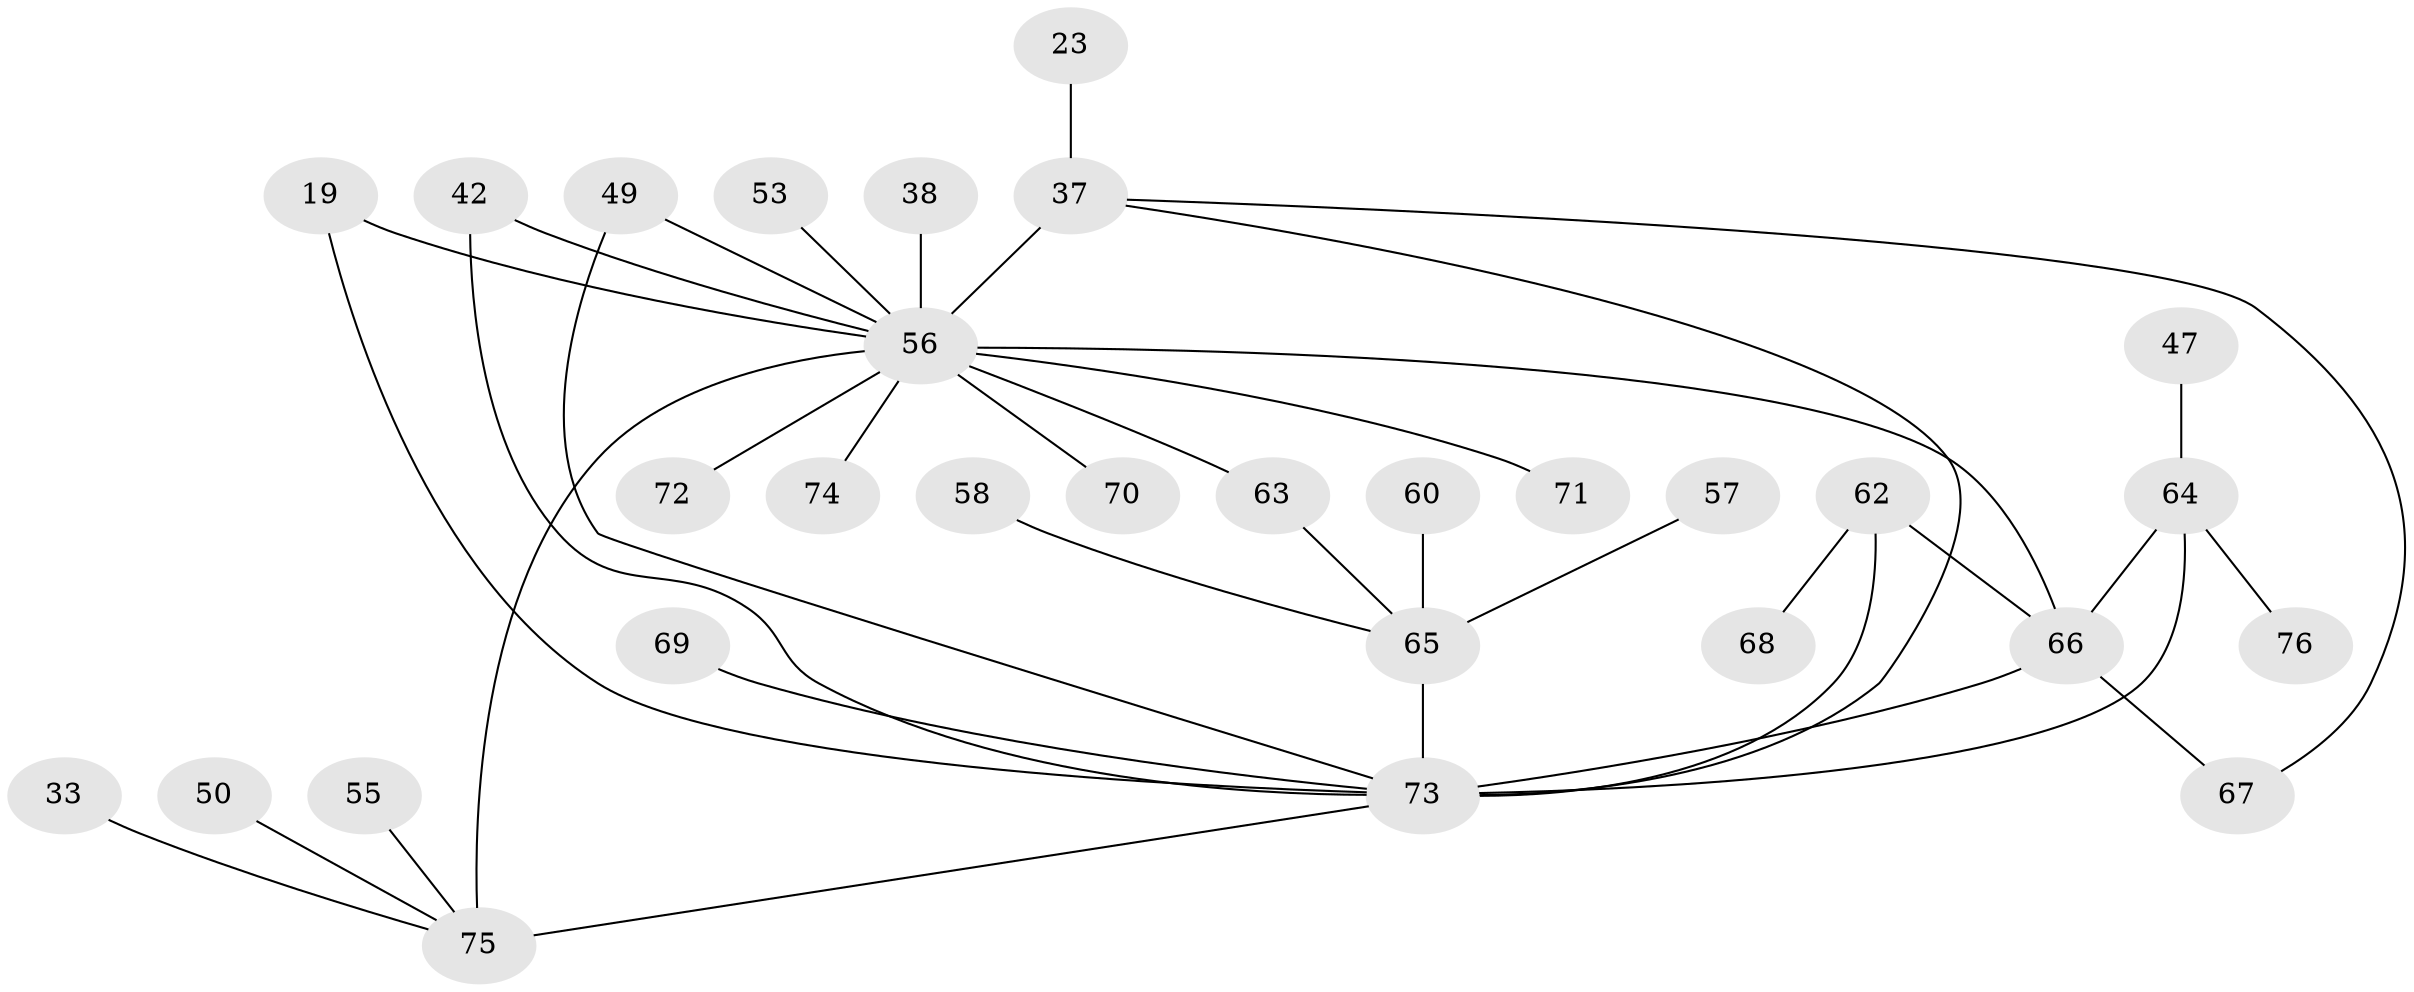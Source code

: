 // original degree distribution, {4: 0.11842105263157894, 5: 0.039473684210526314, 6: 0.039473684210526314, 11: 0.013157894736842105, 2: 0.2894736842105263, 3: 0.18421052631578946, 1: 0.3157894736842105}
// Generated by graph-tools (version 1.1) at 2025/46/03/04/25 21:46:12]
// undirected, 30 vertices, 38 edges
graph export_dot {
graph [start="1"]
  node [color=gray90,style=filled];
  19;
  23;
  33;
  37 [super="+3+10+2"];
  38;
  42 [super="+34"];
  47;
  49 [super="+46"];
  50;
  53;
  55;
  56 [super="+54+51"];
  57;
  58;
  60;
  62 [super="+13"];
  63;
  64 [super="+39"];
  65 [super="+28+36+61"];
  66 [super="+30+48"];
  67 [super="+40"];
  68 [super="+45"];
  69;
  70;
  71 [super="+16+43"];
  72;
  73 [super="+32+8"];
  74;
  75 [super="+24+59+52"];
  76;
  19 -- 73;
  19 -- 56;
  23 -- 37;
  33 -- 75;
  37 -- 73;
  37 -- 67;
  37 -- 56 [weight=4];
  38 -- 56;
  42 -- 73;
  42 -- 56;
  47 -- 64;
  49 -- 56;
  49 -- 73;
  50 -- 75;
  53 -- 56;
  55 -- 75;
  56 -- 75 [weight=3];
  56 -- 70;
  56 -- 72;
  56 -- 74;
  56 -- 63;
  56 -- 71 [weight=2];
  56 -- 66;
  57 -- 65;
  58 -- 65;
  60 -- 65;
  62 -- 73 [weight=3];
  62 -- 68;
  62 -- 66;
  63 -- 65;
  64 -- 73 [weight=2];
  64 -- 76;
  64 -- 66;
  65 -- 73 [weight=2];
  66 -- 73;
  66 -- 67;
  69 -- 73;
  73 -- 75 [weight=2];
}
